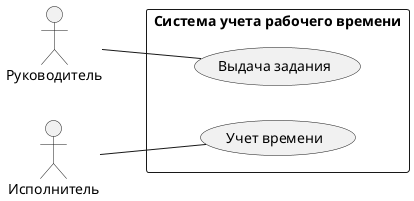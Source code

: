 @startuml
left to right direction

actor Руководитель
actor Исполнитель

rectangle "Система учета рабочего времени" {
  Руководитель -- (Выдача задания)
  Исполнитель -- (Учет времени)
}
@enduml

